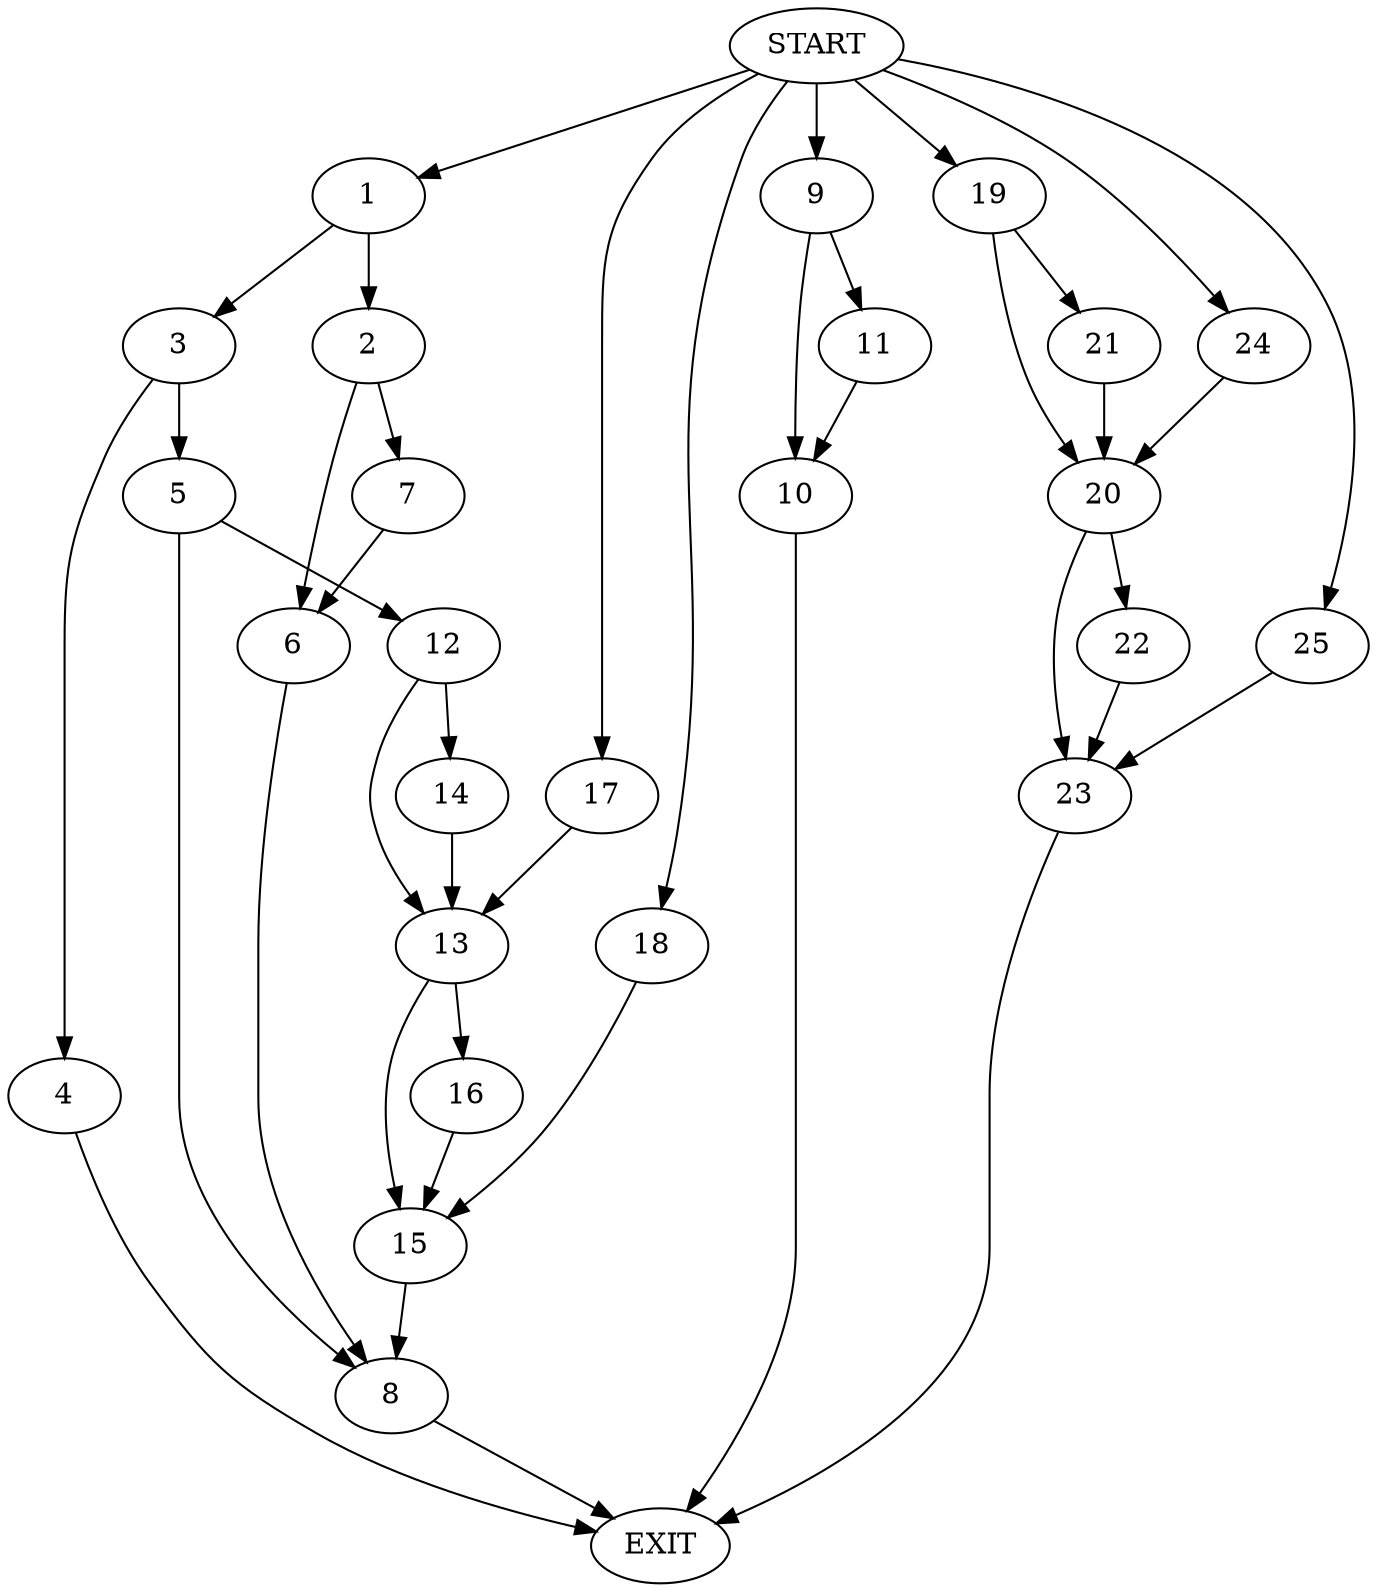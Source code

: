 digraph {
0 [label="START"]
26 [label="EXIT"]
0 -> 1
1 -> 2
1 -> 3
3 -> 4
3 -> 5
2 -> 6
2 -> 7
7 -> 6
6 -> 8
0 -> 9
9 -> 10
9 -> 11
11 -> 10
10 -> 26
8 -> 26
5 -> 12
5 -> 8
4 -> 26
12 -> 13
12 -> 14
14 -> 13
13 -> 15
13 -> 16
0 -> 17
17 -> 13
16 -> 15
15 -> 8
0 -> 18
18 -> 15
0 -> 19
19 -> 20
19 -> 21
20 -> 22
20 -> 23
21 -> 20
0 -> 24
24 -> 20
23 -> 26
22 -> 23
0 -> 25
25 -> 23
}
